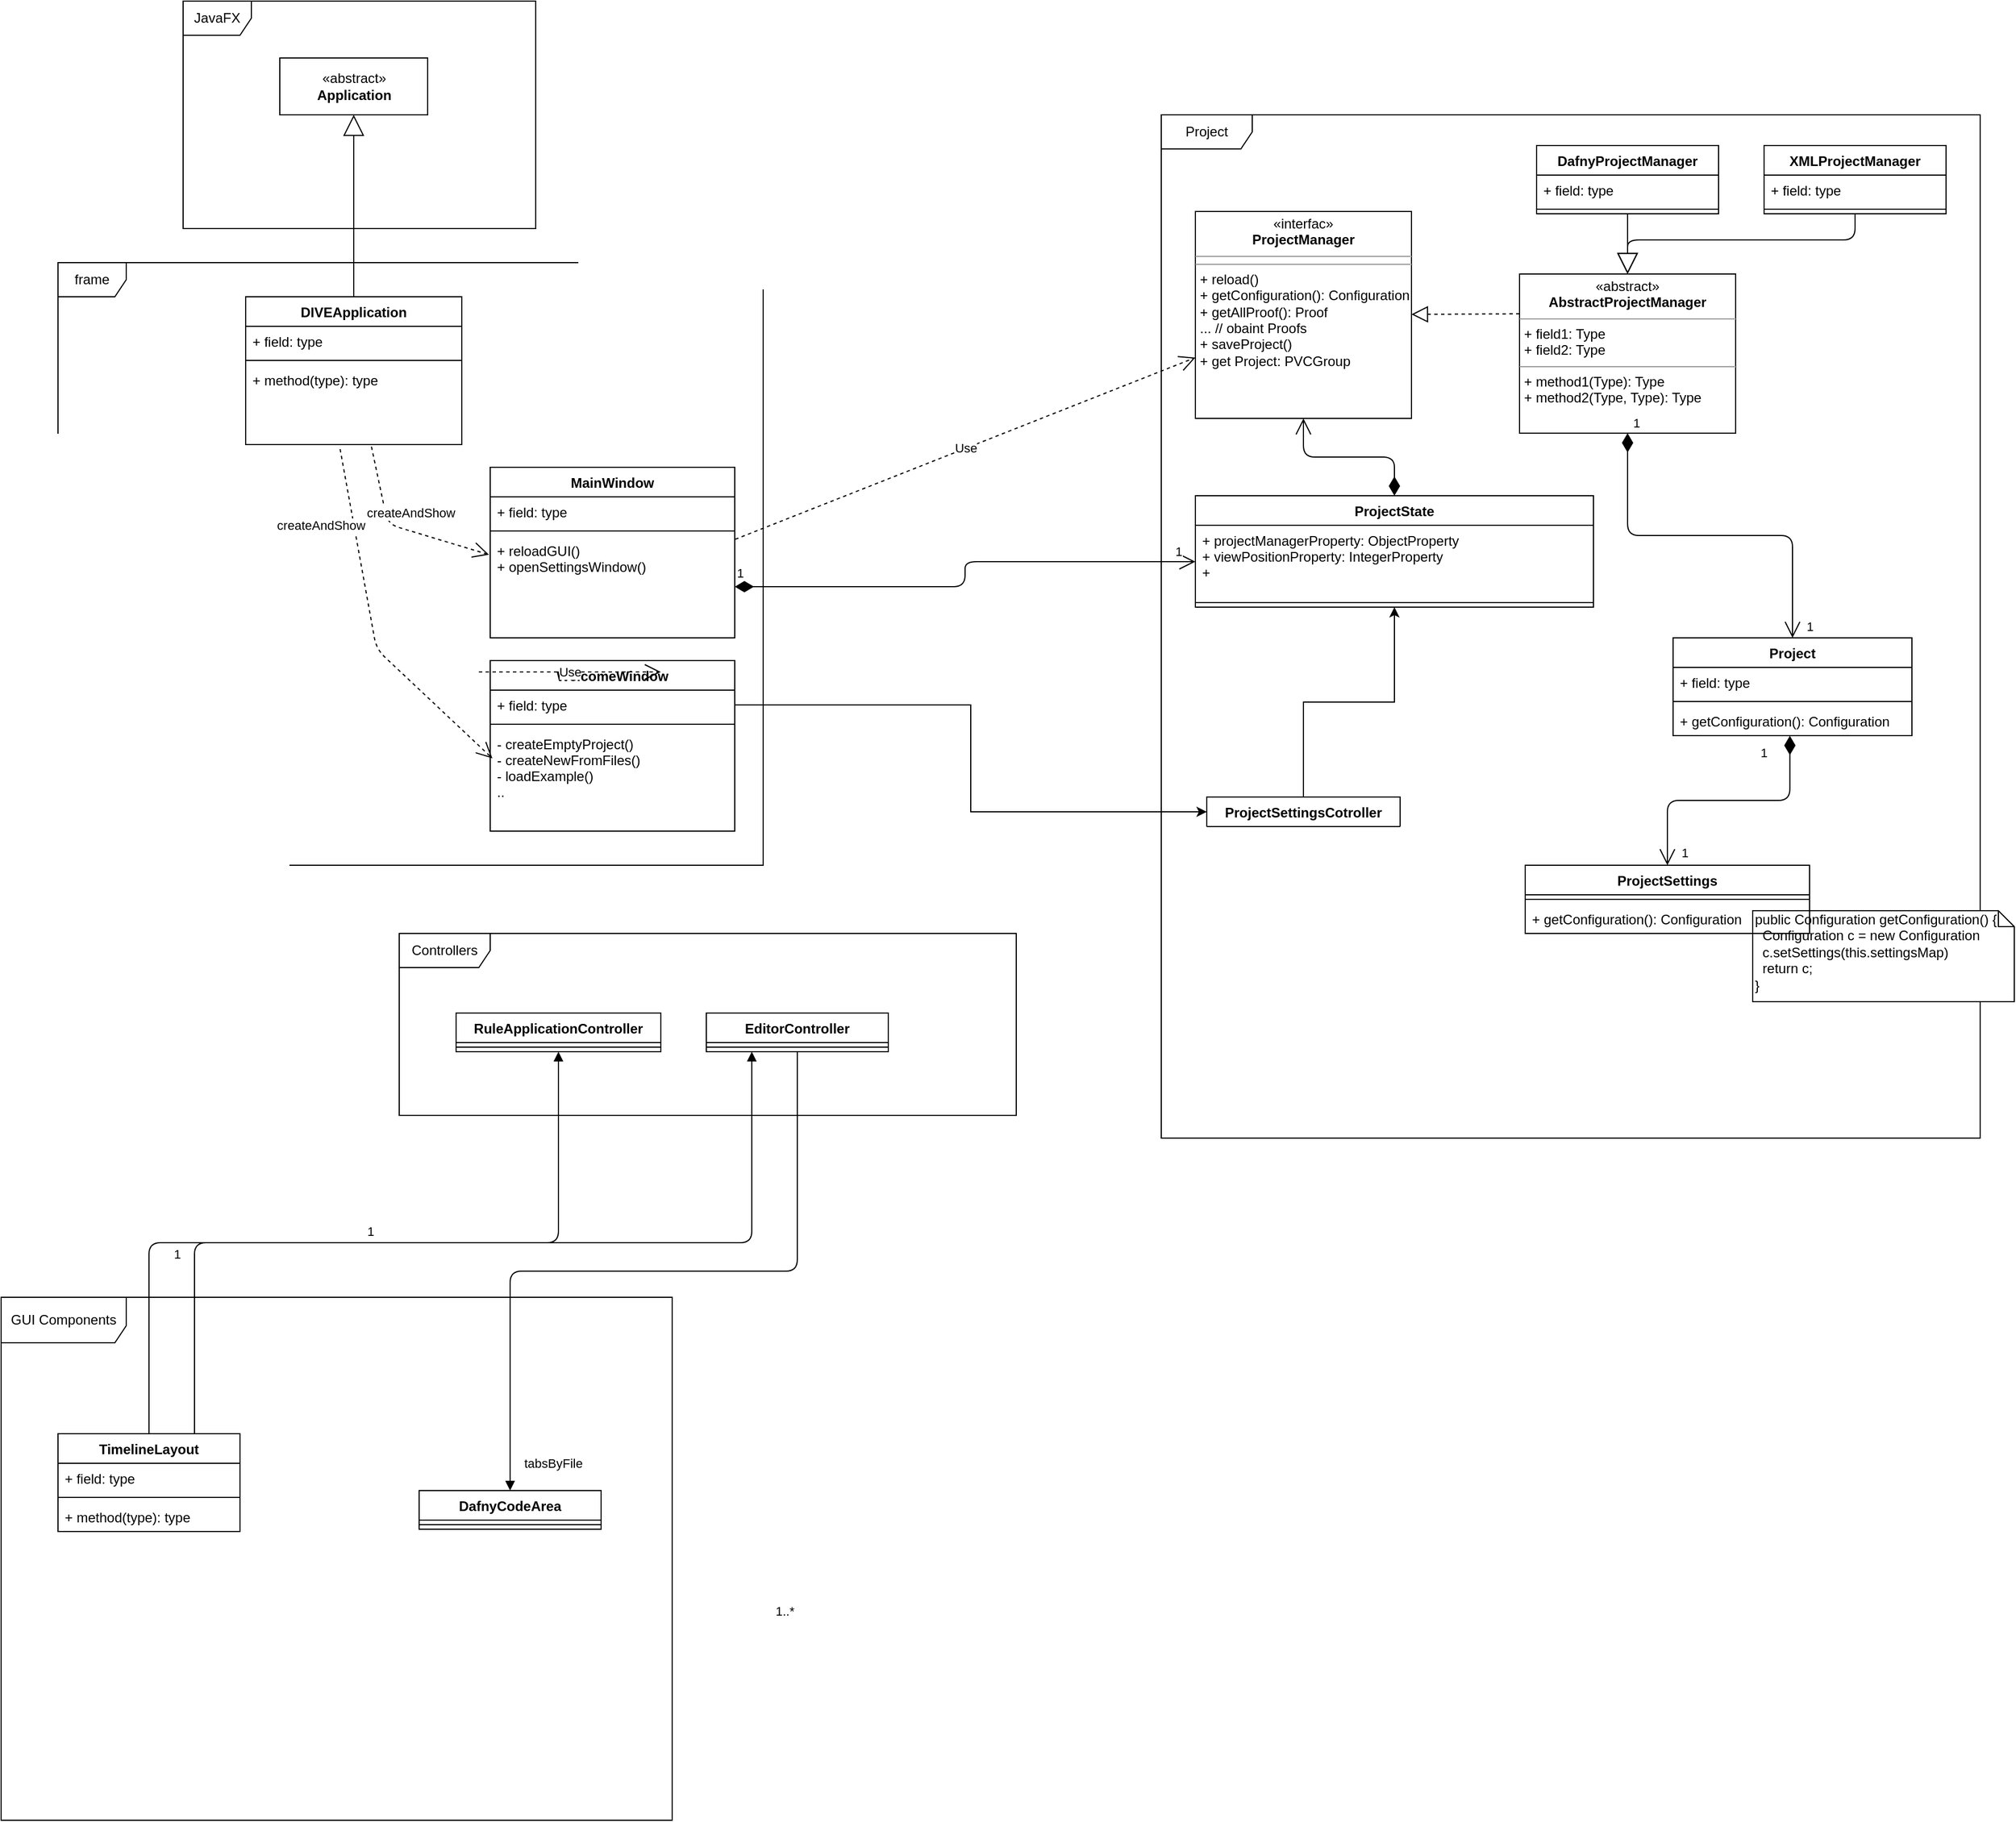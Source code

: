 <mxfile version="13.3.9" type="device"><diagram id="_Q9SxzW-IpmIK27VnH4K" name="Page-1"><mxGraphModel dx="2522" dy="1534" grid="1" gridSize="10" guides="1" tooltips="1" connect="1" arrows="1" fold="1" page="1" pageScale="1" pageWidth="3300" pageHeight="4681" math="0" shadow="0"><root><mxCell id="0"/><mxCell id="1" parent="0"/><mxCell id="-VC4TJ-RuvjRsxBxqfp4-1" value="frame" style="shape=umlFrame;whiteSpace=wrap;html=1;" vertex="1" parent="1"><mxGeometry x="150" y="270" width="620" height="530" as="geometry"/></mxCell><mxCell id="-VC4TJ-RuvjRsxBxqfp4-102" value="MainWindow" style="swimlane;fontStyle=1;align=center;verticalAlign=top;childLayout=stackLayout;horizontal=1;startSize=26;horizontalStack=0;resizeParent=1;resizeParentMax=0;resizeLast=0;collapsible=1;marginBottom=0;" vertex="1" parent="1"><mxGeometry x="530" y="450" width="215" height="150" as="geometry"/></mxCell><mxCell id="-VC4TJ-RuvjRsxBxqfp4-103" value="+ field: type" style="text;strokeColor=none;fillColor=none;align=left;verticalAlign=top;spacingLeft=4;spacingRight=4;overflow=hidden;rotatable=0;points=[[0,0.5],[1,0.5]];portConstraint=eastwest;" vertex="1" parent="-VC4TJ-RuvjRsxBxqfp4-102"><mxGeometry y="26" width="215" height="26" as="geometry"/></mxCell><mxCell id="-VC4TJ-RuvjRsxBxqfp4-104" value="" style="line;strokeWidth=1;fillColor=none;align=left;verticalAlign=middle;spacingTop=-1;spacingLeft=3;spacingRight=3;rotatable=0;labelPosition=right;points=[];portConstraint=eastwest;" vertex="1" parent="-VC4TJ-RuvjRsxBxqfp4-102"><mxGeometry y="52" width="215" height="8" as="geometry"/></mxCell><mxCell id="-VC4TJ-RuvjRsxBxqfp4-105" value="+ reloadGUI()&#xA;+ openSettingsWindow()&#xA;" style="text;strokeColor=none;fillColor=none;align=left;verticalAlign=top;spacingLeft=4;spacingRight=4;overflow=hidden;rotatable=0;points=[[0,0.5],[1,0.5]];portConstraint=eastwest;" vertex="1" parent="-VC4TJ-RuvjRsxBxqfp4-102"><mxGeometry y="60" width="215" height="90" as="geometry"/></mxCell><mxCell id="-VC4TJ-RuvjRsxBxqfp4-83" value="WelcomeWindow" style="swimlane;fontStyle=1;align=center;verticalAlign=top;childLayout=stackLayout;horizontal=1;startSize=26;horizontalStack=0;resizeParent=1;resizeParentMax=0;resizeLast=0;collapsible=1;marginBottom=0;" vertex="1" parent="1"><mxGeometry x="530" y="620" width="215" height="150" as="geometry"/></mxCell><mxCell id="-VC4TJ-RuvjRsxBxqfp4-84" value="+ field: type" style="text;strokeColor=none;fillColor=none;align=left;verticalAlign=top;spacingLeft=4;spacingRight=4;overflow=hidden;rotatable=0;points=[[0,0.5],[1,0.5]];portConstraint=eastwest;" vertex="1" parent="-VC4TJ-RuvjRsxBxqfp4-83"><mxGeometry y="26" width="215" height="26" as="geometry"/></mxCell><mxCell id="-VC4TJ-RuvjRsxBxqfp4-85" value="" style="line;strokeWidth=1;fillColor=none;align=left;verticalAlign=middle;spacingTop=-1;spacingLeft=3;spacingRight=3;rotatable=0;labelPosition=right;points=[];portConstraint=eastwest;" vertex="1" parent="-VC4TJ-RuvjRsxBxqfp4-83"><mxGeometry y="52" width="215" height="8" as="geometry"/></mxCell><mxCell id="-VC4TJ-RuvjRsxBxqfp4-86" value="- createEmptyProject()&#xA;- createNewFromFiles()&#xA;- loadExample()&#xA;..&#xA;&#xA;" style="text;strokeColor=none;fillColor=none;align=left;verticalAlign=top;spacingLeft=4;spacingRight=4;overflow=hidden;rotatable=0;points=[[0,0.5],[1,0.5]];portConstraint=eastwest;" vertex="1" parent="-VC4TJ-RuvjRsxBxqfp4-83"><mxGeometry y="60" width="215" height="90" as="geometry"/></mxCell><mxCell id="-VC4TJ-RuvjRsxBxqfp4-35" value="GUI Components" style="shape=umlFrame;whiteSpace=wrap;html=1;width=110;height=40;" vertex="1" parent="1"><mxGeometry x="100" y="1180" width="590" height="460" as="geometry"/></mxCell><mxCell id="-VC4TJ-RuvjRsxBxqfp4-65" value="Project" style="shape=umlFrame;whiteSpace=wrap;html=1;width=80;height=30;" vertex="1" parent="1"><mxGeometry x="1120" y="140" width="720" height="900" as="geometry"/></mxCell><mxCell id="-VC4TJ-RuvjRsxBxqfp4-10" value="&lt;div&gt;JavaFX&lt;/div&gt;" style="shape=umlFrame;whiteSpace=wrap;html=1;" vertex="1" parent="1"><mxGeometry x="260" y="40" width="310" height="200" as="geometry"/></mxCell><mxCell id="-VC4TJ-RuvjRsxBxqfp4-16" value="«abstract»&lt;br&gt;&lt;b&gt;Application&lt;/b&gt;" style="html=1;" vertex="1" parent="1"><mxGeometry x="345" y="90" width="130" height="50" as="geometry"/></mxCell><mxCell id="-VC4TJ-RuvjRsxBxqfp4-17" value="" style="endArrow=block;endSize=16;endFill=0;html=1;" edge="1" parent="1" source="-VC4TJ-RuvjRsxBxqfp4-6" target="-VC4TJ-RuvjRsxBxqfp4-16"><mxGeometry width="160" relative="1" as="geometry"><mxPoint x="300" y="320" as="sourcePoint"/><mxPoint x="460" y="320" as="targetPoint"/></mxGeometry></mxCell><mxCell id="-VC4TJ-RuvjRsxBxqfp4-71" value="1" style="endArrow=open;html=1;endSize=12;startArrow=diamondThin;startSize=14;startFill=1;edgeStyle=orthogonalEdgeStyle;align=left;verticalAlign=bottom;exitX=0.5;exitY=0;exitDx=0;exitDy=0;" edge="1" parent="1" source="-VC4TJ-RuvjRsxBxqfp4-29" target="-VC4TJ-RuvjRsxBxqfp4-81"><mxGeometry x="-0.091" y="-45" relative="1" as="geometry"><mxPoint x="1230" y="615" as="sourcePoint"/><mxPoint x="1245" y="407" as="targetPoint"/><mxPoint as="offset"/></mxGeometry></mxCell><mxCell id="-VC4TJ-RuvjRsxBxqfp4-72" value="" style="endArrow=block;dashed=1;endFill=0;endSize=12;html=1;exitX=0;exitY=0.25;exitDx=0;exitDy=0;" edge="1" parent="1" source="-VC4TJ-RuvjRsxBxqfp4-79" target="-VC4TJ-RuvjRsxBxqfp4-81"><mxGeometry width="160" relative="1" as="geometry"><mxPoint x="1449.36" y="380.488" as="sourcePoint"/><mxPoint x="1300" y="382" as="targetPoint"/></mxGeometry></mxCell><mxCell id="-VC4TJ-RuvjRsxBxqfp4-79" value="&lt;p style=&quot;margin: 0px ; margin-top: 4px ; text-align: center&quot;&gt;«abstract»&lt;br&gt;&lt;b&gt;AbstractProjectManager&lt;/b&gt;&lt;/p&gt;&lt;hr size=&quot;1&quot;&gt;&lt;p style=&quot;margin: 0px ; margin-left: 4px&quot;&gt;+ field1: Type&lt;br&gt;+ field2: Type&lt;/p&gt;&lt;hr size=&quot;1&quot;&gt;&lt;p style=&quot;margin: 0px ; margin-left: 4px&quot;&gt;+ method1(Type): Type&lt;br&gt;+ method2(Type, Type): Type&lt;/p&gt;" style="verticalAlign=top;align=left;overflow=fill;fontSize=12;fontFamily=Helvetica;html=1;" vertex="1" parent="1"><mxGeometry x="1435" y="280" width="190" height="140" as="geometry"/></mxCell><mxCell id="-VC4TJ-RuvjRsxBxqfp4-53" value="" style="endArrow=block;endSize=16;endFill=0;html=1;exitX=0.5;exitY=1;exitDx=0;exitDy=0;" edge="1" parent="1" source="-VC4TJ-RuvjRsxBxqfp4-48" target="-VC4TJ-RuvjRsxBxqfp4-79"><mxGeometry x="-0.636" y="57" width="160" relative="1" as="geometry"><mxPoint x="1733.04" y="254.196" as="sourcePoint"/><mxPoint x="1530" y="323" as="targetPoint"/><Array as="points"><mxPoint x="1730" y="250"/><mxPoint x="1530" y="250"/></Array><mxPoint as="offset"/></mxGeometry></mxCell><mxCell id="-VC4TJ-RuvjRsxBxqfp4-52" value="" style="endArrow=block;endSize=16;endFill=0;html=1;exitX=0.5;exitY=1;exitDx=0;exitDy=0;" edge="1" parent="1" source="-VC4TJ-RuvjRsxBxqfp4-44" target="-VC4TJ-RuvjRsxBxqfp4-79"><mxGeometry x="-0.273" y="34" width="160" relative="1" as="geometry"><mxPoint x="1530" y="253" as="sourcePoint"/><mxPoint x="1516" y="335" as="targetPoint"/><mxPoint as="offset"/></mxGeometry></mxCell><mxCell id="-VC4TJ-RuvjRsxBxqfp4-81" value="&lt;p style=&quot;margin: 0px ; margin-top: 4px ; text-align: center&quot;&gt;«interfac»&lt;br&gt;&lt;b&gt;ProjectManager&lt;/b&gt;&lt;/p&gt;&lt;hr size=&quot;1&quot;&gt;&lt;hr size=&quot;1&quot;&gt;&lt;p style=&quot;margin: 0px ; margin-left: 4px&quot;&gt;+ reload()&lt;br&gt;&lt;/p&gt;&lt;p style=&quot;margin: 0px ; margin-left: 4px&quot;&gt;+ getConfiguration(): Configuration&lt;/p&gt;&lt;p style=&quot;margin: 0px ; margin-left: 4px&quot;&gt;+ getAllProof(): Proof&lt;/p&gt;&lt;p style=&quot;margin: 0px ; margin-left: 4px&quot;&gt;... // obaint Proofs&lt;/p&gt;&lt;p style=&quot;margin: 0px ; margin-left: 4px&quot;&gt;+ saveProject()&lt;/p&gt;&lt;p style=&quot;margin: 0px ; margin-left: 4px&quot;&gt;+ get Project: PVCGroup&lt;br&gt;&lt;/p&gt;&lt;p style=&quot;margin: 0px ; margin-left: 4px&quot;&gt;&lt;br&gt;&lt;/p&gt;" style="verticalAlign=top;align=left;overflow=fill;fontSize=12;fontFamily=Helvetica;html=1;" vertex="1" parent="1"><mxGeometry x="1150" y="225" width="190" height="182" as="geometry"/></mxCell><mxCell id="-VC4TJ-RuvjRsxBxqfp4-6" value="DIVEApplication" style="swimlane;fontStyle=1;align=center;verticalAlign=top;childLayout=stackLayout;horizontal=1;startSize=26;horizontalStack=0;resizeParent=1;resizeParentMax=0;resizeLast=0;collapsible=1;marginBottom=0;" vertex="1" parent="1"><mxGeometry x="315" y="300" width="190" height="130" as="geometry"/></mxCell><mxCell id="-VC4TJ-RuvjRsxBxqfp4-7" value="+ field: type" style="text;strokeColor=none;fillColor=none;align=left;verticalAlign=top;spacingLeft=4;spacingRight=4;overflow=hidden;rotatable=0;points=[[0,0.5],[1,0.5]];portConstraint=eastwest;" vertex="1" parent="-VC4TJ-RuvjRsxBxqfp4-6"><mxGeometry y="26" width="190" height="26" as="geometry"/></mxCell><mxCell id="-VC4TJ-RuvjRsxBxqfp4-8" value="" style="line;strokeWidth=1;fillColor=none;align=left;verticalAlign=middle;spacingTop=-1;spacingLeft=3;spacingRight=3;rotatable=0;labelPosition=right;points=[];portConstraint=eastwest;" vertex="1" parent="-VC4TJ-RuvjRsxBxqfp4-6"><mxGeometry y="52" width="190" height="8" as="geometry"/></mxCell><mxCell id="-VC4TJ-RuvjRsxBxqfp4-9" value="+ method(type): type" style="text;strokeColor=none;fillColor=none;align=left;verticalAlign=top;spacingLeft=4;spacingRight=4;overflow=hidden;rotatable=0;points=[[0,0.5],[1,0.5]];portConstraint=eastwest;" vertex="1" parent="-VC4TJ-RuvjRsxBxqfp4-6"><mxGeometry y="60" width="190" height="70" as="geometry"/></mxCell><mxCell id="-VC4TJ-RuvjRsxBxqfp4-96" value="1" style="endArrow=open;html=1;endSize=12;startArrow=diamondThin;startSize=14;startFill=1;edgeStyle=orthogonalEdgeStyle;align=left;verticalAlign=bottom;exitX=0.489;exitY=1.006;exitDx=0;exitDy=0;exitPerimeter=0;entryX=0.5;entryY=0;entryDx=0;entryDy=0;" edge="1" parent="1" source="-VC4TJ-RuvjRsxBxqfp4-91" target="-VC4TJ-RuvjRsxBxqfp4-92"><mxGeometry x="-0.238" y="-33" relative="1" as="geometry"><mxPoint x="1420" y="700" as="sourcePoint"/><mxPoint x="1580" y="700" as="targetPoint"/><mxPoint as="offset"/></mxGeometry></mxCell><mxCell id="-VC4TJ-RuvjRsxBxqfp4-126" value="1" style="edgeLabel;html=1;align=center;verticalAlign=middle;resizable=0;points=[];" vertex="1" connectable="0" parent="-VC4TJ-RuvjRsxBxqfp4-96"><mxGeometry x="0.86" y="7" relative="1" as="geometry"><mxPoint x="8" y="3.84" as="offset"/></mxGeometry></mxCell><mxCell id="-VC4TJ-RuvjRsxBxqfp4-101" value="&lt;div&gt;public Configuration getConfiguration() {&lt;/div&gt;&lt;div&gt;&amp;nbsp; Configuration c = new Configuration&lt;/div&gt;&lt;div&gt;&amp;nbsp; c.setSettings(this.settingsMap)&lt;/div&gt;&lt;div&gt;&amp;nbsp; return c;&lt;/div&gt;&lt;div&gt;}&lt;br&gt;&lt;/div&gt;" style="shape=note;whiteSpace=wrap;html=1;size=14;verticalAlign=top;align=left;spacingTop=-6;" vertex="1" parent="1"><mxGeometry x="1640" y="840" width="230" height="80" as="geometry"/></mxCell><mxCell id="-VC4TJ-RuvjRsxBxqfp4-29" value="ProjectState" style="swimlane;fontStyle=1;align=center;verticalAlign=top;childLayout=stackLayout;horizontal=1;startSize=26;horizontalStack=0;resizeParent=1;resizeParentMax=0;resizeLast=0;collapsible=1;marginBottom=0;" vertex="1" parent="1"><mxGeometry x="1150" y="475" width="350" height="98" as="geometry"/></mxCell><mxCell id="-VC4TJ-RuvjRsxBxqfp4-30" value="+ projectManagerProperty: ObjectProperty&#xA;+ viewPositionProperty: IntegerProperty&#xA;+ &#xA;&#xA;" style="text;strokeColor=none;fillColor=none;align=left;verticalAlign=top;spacingLeft=4;spacingRight=4;overflow=hidden;rotatable=0;points=[[0,0.5],[1,0.5]];portConstraint=eastwest;" vertex="1" parent="-VC4TJ-RuvjRsxBxqfp4-29"><mxGeometry y="26" width="350" height="64" as="geometry"/></mxCell><mxCell id="-VC4TJ-RuvjRsxBxqfp4-31" value="" style="line;strokeWidth=1;fillColor=none;align=left;verticalAlign=middle;spacingTop=-1;spacingLeft=3;spacingRight=3;rotatable=0;labelPosition=right;points=[];portConstraint=eastwest;" vertex="1" parent="-VC4TJ-RuvjRsxBxqfp4-29"><mxGeometry y="90" width="350" height="8" as="geometry"/></mxCell><mxCell id="-VC4TJ-RuvjRsxBxqfp4-44" value="DafnyProjectManager" style="swimlane;fontStyle=1;align=center;verticalAlign=top;childLayout=stackLayout;horizontal=1;startSize=26;horizontalStack=0;resizeParent=1;resizeParentMax=0;resizeLast=0;collapsible=1;marginBottom=0;" vertex="1" parent="1"><mxGeometry x="1450" y="167" width="160" height="60" as="geometry"/></mxCell><mxCell id="-VC4TJ-RuvjRsxBxqfp4-45" value="+ field: type" style="text;strokeColor=none;fillColor=none;align=left;verticalAlign=top;spacingLeft=4;spacingRight=4;overflow=hidden;rotatable=0;points=[[0,0.5],[1,0.5]];portConstraint=eastwest;" vertex="1" parent="-VC4TJ-RuvjRsxBxqfp4-44"><mxGeometry y="26" width="160" height="26" as="geometry"/></mxCell><mxCell id="-VC4TJ-RuvjRsxBxqfp4-46" value="" style="line;strokeWidth=1;fillColor=none;align=left;verticalAlign=middle;spacingTop=-1;spacingLeft=3;spacingRight=3;rotatable=0;labelPosition=right;points=[];portConstraint=eastwest;" vertex="1" parent="-VC4TJ-RuvjRsxBxqfp4-44"><mxGeometry y="52" width="160" height="8" as="geometry"/></mxCell><mxCell id="-VC4TJ-RuvjRsxBxqfp4-48" value="XMLProjectManager" style="swimlane;fontStyle=1;align=center;verticalAlign=top;childLayout=stackLayout;horizontal=1;startSize=26;horizontalStack=0;resizeParent=1;resizeParentMax=0;resizeLast=0;collapsible=1;marginBottom=0;" vertex="1" parent="1"><mxGeometry x="1650" y="167" width="160" height="60" as="geometry"/></mxCell><mxCell id="-VC4TJ-RuvjRsxBxqfp4-49" value="+ field: type" style="text;strokeColor=none;fillColor=none;align=left;verticalAlign=top;spacingLeft=4;spacingRight=4;overflow=hidden;rotatable=0;points=[[0,0.5],[1,0.5]];portConstraint=eastwest;" vertex="1" parent="-VC4TJ-RuvjRsxBxqfp4-48"><mxGeometry y="26" width="160" height="26" as="geometry"/></mxCell><mxCell id="-VC4TJ-RuvjRsxBxqfp4-50" value="" style="line;strokeWidth=1;fillColor=none;align=left;verticalAlign=middle;spacingTop=-1;spacingLeft=3;spacingRight=3;rotatable=0;labelPosition=right;points=[];portConstraint=eastwest;" vertex="1" parent="-VC4TJ-RuvjRsxBxqfp4-48"><mxGeometry y="52" width="160" height="8" as="geometry"/></mxCell><mxCell id="-VC4TJ-RuvjRsxBxqfp4-92" value="ProjectSettings" style="swimlane;fontStyle=1;align=center;verticalAlign=top;childLayout=stackLayout;horizontal=1;startSize=26;horizontalStack=0;resizeParent=1;resizeParentMax=0;resizeLast=0;collapsible=1;marginBottom=0;" vertex="1" parent="1"><mxGeometry x="1440" y="800" width="250" height="60" as="geometry"/></mxCell><mxCell id="-VC4TJ-RuvjRsxBxqfp4-94" value="" style="line;strokeWidth=1;fillColor=none;align=left;verticalAlign=middle;spacingTop=-1;spacingLeft=3;spacingRight=3;rotatable=0;labelPosition=right;points=[];portConstraint=eastwest;" vertex="1" parent="-VC4TJ-RuvjRsxBxqfp4-92"><mxGeometry y="26" width="250" height="8" as="geometry"/></mxCell><mxCell id="-VC4TJ-RuvjRsxBxqfp4-95" value="+ getConfiguration(): Configuration" style="text;strokeColor=none;fillColor=none;align=left;verticalAlign=top;spacingLeft=4;spacingRight=4;overflow=hidden;rotatable=0;points=[[0,0.5],[1,0.5]];portConstraint=eastwest;" vertex="1" parent="-VC4TJ-RuvjRsxBxqfp4-92"><mxGeometry y="34" width="250" height="26" as="geometry"/></mxCell><mxCell id="-VC4TJ-RuvjRsxBxqfp4-88" value="Project" style="swimlane;fontStyle=1;align=center;verticalAlign=top;childLayout=stackLayout;horizontal=1;startSize=26;horizontalStack=0;resizeParent=1;resizeParentMax=0;resizeLast=0;collapsible=1;marginBottom=0;" vertex="1" parent="1"><mxGeometry x="1570" y="600" width="210" height="86" as="geometry"/></mxCell><mxCell id="-VC4TJ-RuvjRsxBxqfp4-89" value="+ field: type" style="text;strokeColor=none;fillColor=none;align=left;verticalAlign=top;spacingLeft=4;spacingRight=4;overflow=hidden;rotatable=0;points=[[0,0.5],[1,0.5]];portConstraint=eastwest;" vertex="1" parent="-VC4TJ-RuvjRsxBxqfp4-88"><mxGeometry y="26" width="210" height="26" as="geometry"/></mxCell><mxCell id="-VC4TJ-RuvjRsxBxqfp4-90" value="" style="line;strokeWidth=1;fillColor=none;align=left;verticalAlign=middle;spacingTop=-1;spacingLeft=3;spacingRight=3;rotatable=0;labelPosition=right;points=[];portConstraint=eastwest;" vertex="1" parent="-VC4TJ-RuvjRsxBxqfp4-88"><mxGeometry y="52" width="210" height="8" as="geometry"/></mxCell><mxCell id="-VC4TJ-RuvjRsxBxqfp4-91" value="+ getConfiguration(): Configuration" style="text;strokeColor=none;fillColor=none;align=left;verticalAlign=top;spacingLeft=4;spacingRight=4;overflow=hidden;rotatable=0;points=[[0,0.5],[1,0.5]];portConstraint=eastwest;" vertex="1" parent="-VC4TJ-RuvjRsxBxqfp4-88"><mxGeometry y="60" width="210" height="26" as="geometry"/></mxCell><mxCell id="-VC4TJ-RuvjRsxBxqfp4-127" value="tabsByFile" style="endArrow=block;endFill=1;html=1;edgeStyle=orthogonalEdgeStyle;align=left;verticalAlign=top;exitX=0.5;exitY=1;exitDx=0;exitDy=0;entryX=0.5;entryY=0;entryDx=0;entryDy=0;" edge="1" parent="1" source="-VC4TJ-RuvjRsxBxqfp4-120" target="-VC4TJ-RuvjRsxBxqfp4-116"><mxGeometry x="0.883" y="10" relative="1" as="geometry"><mxPoint x="461.04" y="1079.012" as="sourcePoint"/><mxPoint x="940" y="1280" as="targetPoint"/><mxPoint as="offset"/></mxGeometry></mxCell><mxCell id="-VC4TJ-RuvjRsxBxqfp4-128" value="1..*" style="edgeLabel;resizable=0;html=1;align=left;verticalAlign=bottom;" connectable="0" vertex="1" parent="-VC4TJ-RuvjRsxBxqfp4-127"><mxGeometry x="-1" relative="1" as="geometry"><mxPoint x="-21.04" y="500.99" as="offset"/></mxGeometry></mxCell><mxCell id="-VC4TJ-RuvjRsxBxqfp4-134" value="" style="endArrow=block;endFill=1;html=1;edgeStyle=orthogonalEdgeStyle;align=left;verticalAlign=top;exitX=0.5;exitY=0;exitDx=0;exitDy=0;entryX=0.5;entryY=1;entryDx=0;entryDy=0;" edge="1" parent="1" source="-VC4TJ-RuvjRsxBxqfp4-36" target="-VC4TJ-RuvjRsxBxqfp4-129"><mxGeometry x="0.682" y="-20" relative="1" as="geometry"><mxPoint x="400" y="1130" as="sourcePoint"/><mxPoint x="560" y="1130" as="targetPoint"/><mxPoint as="offset"/></mxGeometry></mxCell><mxCell id="-VC4TJ-RuvjRsxBxqfp4-135" value="1" style="edgeLabel;resizable=0;html=1;align=left;verticalAlign=bottom;" connectable="0" vertex="1" parent="-VC4TJ-RuvjRsxBxqfp4-134"><mxGeometry x="-1" relative="1" as="geometry"><mxPoint x="20" y="-150" as="offset"/></mxGeometry></mxCell><mxCell id="-VC4TJ-RuvjRsxBxqfp4-136" value="" style="endArrow=block;endFill=1;html=1;edgeStyle=orthogonalEdgeStyle;align=left;verticalAlign=top;exitX=0.75;exitY=0;exitDx=0;exitDy=0;entryX=0.25;entryY=1;entryDx=0;entryDy=0;" edge="1" parent="1" source="-VC4TJ-RuvjRsxBxqfp4-36" target="-VC4TJ-RuvjRsxBxqfp4-120"><mxGeometry x="0.977" y="19" relative="1" as="geometry"><mxPoint x="400" y="1130" as="sourcePoint"/><mxPoint x="439" y="1060" as="targetPoint"/><mxPoint as="offset"/></mxGeometry></mxCell><mxCell id="-VC4TJ-RuvjRsxBxqfp4-137" value="1" style="edgeLabel;resizable=0;html=1;align=left;verticalAlign=bottom;" connectable="0" vertex="1" parent="-VC4TJ-RuvjRsxBxqfp4-136"><mxGeometry x="-1" relative="1" as="geometry"><mxPoint x="150" y="-170" as="offset"/></mxGeometry></mxCell><mxCell id="-VC4TJ-RuvjRsxBxqfp4-36" value="TimelineLayout" style="swimlane;fontStyle=1;align=center;verticalAlign=top;childLayout=stackLayout;horizontal=1;startSize=26;horizontalStack=0;resizeParent=1;resizeParentMax=0;resizeLast=0;collapsible=1;marginBottom=0;" vertex="1" parent="1"><mxGeometry x="150" y="1300" width="160" height="86" as="geometry"/></mxCell><mxCell id="-VC4TJ-RuvjRsxBxqfp4-37" value="+ field: type" style="text;strokeColor=none;fillColor=none;align=left;verticalAlign=top;spacingLeft=4;spacingRight=4;overflow=hidden;rotatable=0;points=[[0,0.5],[1,0.5]];portConstraint=eastwest;" vertex="1" parent="-VC4TJ-RuvjRsxBxqfp4-36"><mxGeometry y="26" width="160" height="26" as="geometry"/></mxCell><mxCell id="-VC4TJ-RuvjRsxBxqfp4-38" value="" style="line;strokeWidth=1;fillColor=none;align=left;verticalAlign=middle;spacingTop=-1;spacingLeft=3;spacingRight=3;rotatable=0;labelPosition=right;points=[];portConstraint=eastwest;" vertex="1" parent="-VC4TJ-RuvjRsxBxqfp4-36"><mxGeometry y="52" width="160" height="8" as="geometry"/></mxCell><mxCell id="-VC4TJ-RuvjRsxBxqfp4-39" value="+ method(type): type" style="text;strokeColor=none;fillColor=none;align=left;verticalAlign=top;spacingLeft=4;spacingRight=4;overflow=hidden;rotatable=0;points=[[0,0.5],[1,0.5]];portConstraint=eastwest;" vertex="1" parent="-VC4TJ-RuvjRsxBxqfp4-36"><mxGeometry y="60" width="160" height="26" as="geometry"/></mxCell><mxCell id="-VC4TJ-RuvjRsxBxqfp4-116" value="DafnyCodeArea" style="swimlane;fontStyle=1;align=center;verticalAlign=top;childLayout=stackLayout;horizontal=1;startSize=26;horizontalStack=0;resizeParent=1;resizeParentMax=0;resizeLast=0;collapsible=1;marginBottom=0;" vertex="1" parent="1"><mxGeometry x="467.5" y="1350" width="160" height="34" as="geometry"/></mxCell><mxCell id="-VC4TJ-RuvjRsxBxqfp4-118" value="" style="line;strokeWidth=1;fillColor=none;align=left;verticalAlign=middle;spacingTop=-1;spacingLeft=3;spacingRight=3;rotatable=0;labelPosition=right;points=[];portConstraint=eastwest;" vertex="1" parent="-VC4TJ-RuvjRsxBxqfp4-116"><mxGeometry y="26" width="160" height="8" as="geometry"/></mxCell><mxCell id="-VC4TJ-RuvjRsxBxqfp4-140" style="edgeStyle=orthogonalEdgeStyle;rounded=0;orthogonalLoop=1;jettySize=auto;html=1;exitX=0.5;exitY=0;exitDx=0;exitDy=0;entryX=0.5;entryY=1;entryDx=0;entryDy=0;" edge="1" parent="1" source="-VC4TJ-RuvjRsxBxqfp4-21" target="-VC4TJ-RuvjRsxBxqfp4-29"><mxGeometry relative="1" as="geometry"/></mxCell><mxCell id="-VC4TJ-RuvjRsxBxqfp4-141" value="1" style="endArrow=open;html=1;endSize=12;startArrow=diamondThin;startSize=14;startFill=1;edgeStyle=orthogonalEdgeStyle;align=left;verticalAlign=bottom;exitX=0.5;exitY=1;exitDx=0;exitDy=0;" edge="1" parent="1" source="-VC4TJ-RuvjRsxBxqfp4-79" target="-VC4TJ-RuvjRsxBxqfp4-88"><mxGeometry x="-1" y="3" relative="1" as="geometry"><mxPoint x="1290" y="560" as="sourcePoint"/><mxPoint x="1450" y="560" as="targetPoint"/></mxGeometry></mxCell><mxCell id="-VC4TJ-RuvjRsxBxqfp4-142" value="1" style="edgeLabel;html=1;align=center;verticalAlign=middle;resizable=0;points=[];" vertex="1" connectable="0" parent="-VC4TJ-RuvjRsxBxqfp4-141"><mxGeometry x="0.926" relative="1" as="geometry"><mxPoint x="15" y="2" as="offset"/></mxGeometry></mxCell><mxCell id="-VC4TJ-RuvjRsxBxqfp4-21" value="ProjectSettingsCotroller" style="swimlane;fontStyle=1;align=center;verticalAlign=top;childLayout=stackLayout;horizontal=1;startSize=26;horizontalStack=0;resizeParent=1;resizeParentMax=0;resizeLast=0;collapsible=1;marginBottom=0;" vertex="1" collapsed="1" parent="1"><mxGeometry x="1160" y="740" width="170" height="26" as="geometry"><mxRectangle x="650" y="540" width="190" height="86" as="alternateBounds"/></mxGeometry></mxCell><mxCell id="-VC4TJ-RuvjRsxBxqfp4-22" value="+ field: type" style="text;strokeColor=none;fillColor=none;align=left;verticalAlign=top;spacingLeft=4;spacingRight=4;overflow=hidden;rotatable=0;points=[[0,0.5],[1,0.5]];portConstraint=eastwest;" vertex="1" parent="-VC4TJ-RuvjRsxBxqfp4-21"><mxGeometry y="26" width="170" height="26" as="geometry"/></mxCell><mxCell id="-VC4TJ-RuvjRsxBxqfp4-23" value="" style="line;strokeWidth=1;fillColor=none;align=left;verticalAlign=middle;spacingTop=-1;spacingLeft=3;spacingRight=3;rotatable=0;labelPosition=right;points=[];portConstraint=eastwest;" vertex="1" parent="-VC4TJ-RuvjRsxBxqfp4-21"><mxGeometry y="52" width="170" height="8" as="geometry"/></mxCell><mxCell id="-VC4TJ-RuvjRsxBxqfp4-24" value="+ method(type): type" style="text;strokeColor=none;fillColor=none;align=left;verticalAlign=top;spacingLeft=4;spacingRight=4;overflow=hidden;rotatable=0;points=[[0,0.5],[1,0.5]];portConstraint=eastwest;" vertex="1" parent="-VC4TJ-RuvjRsxBxqfp4-21"><mxGeometry y="60" width="170" height="26" as="geometry"/></mxCell><mxCell id="-VC4TJ-RuvjRsxBxqfp4-144" style="edgeStyle=orthogonalEdgeStyle;rounded=0;orthogonalLoop=1;jettySize=auto;html=1;exitX=1;exitY=0.5;exitDx=0;exitDy=0;entryX=0;entryY=0.5;entryDx=0;entryDy=0;" edge="1" parent="1" source="-VC4TJ-RuvjRsxBxqfp4-84" target="-VC4TJ-RuvjRsxBxqfp4-21"><mxGeometry relative="1" as="geometry"/></mxCell><mxCell id="-VC4TJ-RuvjRsxBxqfp4-145" value="createAndShow" style="endArrow=open;endSize=12;dashed=1;html=1;exitX=0.437;exitY=1.057;exitDx=0;exitDy=0;exitPerimeter=0;entryX=0.009;entryY=0.289;entryDx=0;entryDy=0;entryPerimeter=0;" edge="1" parent="1" source="-VC4TJ-RuvjRsxBxqfp4-9" target="-VC4TJ-RuvjRsxBxqfp4-86"><mxGeometry x="-0.609" y="-29" width="160" relative="1" as="geometry"><mxPoint x="800" y="690" as="sourcePoint"/><mxPoint x="960" y="690" as="targetPoint"/><Array as="points"><mxPoint x="430" y="610"/></Array><mxPoint as="offset"/></mxGeometry></mxCell><mxCell id="-VC4TJ-RuvjRsxBxqfp4-146" value="createAndShow" style="endArrow=open;endSize=12;dashed=1;html=1;exitX=0.582;exitY=1.026;exitDx=0;exitDy=0;exitPerimeter=0;entryX=-0.005;entryY=0.187;entryDx=0;entryDy=0;entryPerimeter=0;" edge="1" parent="1" source="-VC4TJ-RuvjRsxBxqfp4-9" target="-VC4TJ-RuvjRsxBxqfp4-105"><mxGeometry x="0.057" y="15" width="160" relative="1" as="geometry"><mxPoint x="640" y="620" as="sourcePoint"/><mxPoint x="800" y="620" as="targetPoint"/><Array as="points"><mxPoint x="440" y="500"/></Array><mxPoint as="offset"/></mxGeometry></mxCell><mxCell id="-VC4TJ-RuvjRsxBxqfp4-148" value="Use" style="endArrow=open;endSize=12;dashed=1;html=1;" edge="1" parent="1"><mxGeometry width="160" relative="1" as="geometry"><mxPoint x="520" y="630" as="sourcePoint"/><mxPoint x="680" y="630" as="targetPoint"/></mxGeometry></mxCell><mxCell id="-VC4TJ-RuvjRsxBxqfp4-149" value="Use" style="endArrow=open;endSize=12;dashed=1;html=1;exitX=1.002;exitY=0.037;exitDx=0;exitDy=0;exitPerimeter=0;" edge="1" parent="1" source="-VC4TJ-RuvjRsxBxqfp4-105" target="-VC4TJ-RuvjRsxBxqfp4-81"><mxGeometry width="160" relative="1" as="geometry"><mxPoint x="745" y="510" as="sourcePoint"/><mxPoint x="905" y="510" as="targetPoint"/></mxGeometry></mxCell><mxCell id="-VC4TJ-RuvjRsxBxqfp4-151" value="1" style="endArrow=open;html=1;endSize=12;startArrow=diamondThin;startSize=14;startFill=1;edgeStyle=orthogonalEdgeStyle;align=left;verticalAlign=bottom;exitX=1;exitY=0.5;exitDx=0;exitDy=0;entryX=0;entryY=0.5;entryDx=0;entryDy=0;" edge="1" parent="1" source="-VC4TJ-RuvjRsxBxqfp4-105" target="-VC4TJ-RuvjRsxBxqfp4-30"><mxGeometry x="-1" y="3" relative="1" as="geometry"><mxPoint x="970" y="700" as="sourcePoint"/><mxPoint x="1130" y="700" as="targetPoint"/></mxGeometry></mxCell><mxCell id="-VC4TJ-RuvjRsxBxqfp4-153" value="1" style="edgeLabel;html=1;align=center;verticalAlign=middle;resizable=0;points=[];" vertex="1" connectable="0" parent="-VC4TJ-RuvjRsxBxqfp4-151"><mxGeometry x="0.929" y="2" relative="1" as="geometry"><mxPoint y="-7" as="offset"/></mxGeometry></mxCell><mxCell id="-VC4TJ-RuvjRsxBxqfp4-157" value="" style="group" vertex="1" connectable="0" parent="1"><mxGeometry x="450" y="860" width="542.5" height="160" as="geometry"/></mxCell><mxCell id="-VC4TJ-RuvjRsxBxqfp4-106" value="Controllers" style="shape=umlFrame;whiteSpace=wrap;html=1;width=80;height=30;" vertex="1" parent="-VC4TJ-RuvjRsxBxqfp4-157"><mxGeometry width="542.5" height="160" as="geometry"/></mxCell><mxCell id="-VC4TJ-RuvjRsxBxqfp4-120" value="EditorController" style="swimlane;fontStyle=1;align=center;verticalAlign=top;childLayout=stackLayout;horizontal=1;startSize=26;horizontalStack=0;resizeParent=1;resizeParentMax=0;resizeLast=0;collapsible=1;marginBottom=0;" vertex="1" parent="-VC4TJ-RuvjRsxBxqfp4-157"><mxGeometry x="270" y="70" width="160" height="34" as="geometry"/></mxCell><mxCell id="-VC4TJ-RuvjRsxBxqfp4-122" value="" style="line;strokeWidth=1;fillColor=none;align=left;verticalAlign=middle;spacingTop=-1;spacingLeft=3;spacingRight=3;rotatable=0;labelPosition=right;points=[];portConstraint=eastwest;" vertex="1" parent="-VC4TJ-RuvjRsxBxqfp4-120"><mxGeometry y="26" width="160" height="8" as="geometry"/></mxCell><mxCell id="-VC4TJ-RuvjRsxBxqfp4-129" value="RuleApplicationController" style="swimlane;fontStyle=1;align=center;verticalAlign=top;childLayout=stackLayout;horizontal=1;startSize=26;horizontalStack=0;resizeParent=1;resizeParentMax=0;resizeLast=0;collapsible=1;marginBottom=0;" vertex="1" parent="-VC4TJ-RuvjRsxBxqfp4-157"><mxGeometry x="50" y="70" width="180" height="34" as="geometry"/></mxCell><mxCell id="-VC4TJ-RuvjRsxBxqfp4-131" value="" style="line;strokeWidth=1;fillColor=none;align=left;verticalAlign=middle;spacingTop=-1;spacingLeft=3;spacingRight=3;rotatable=0;labelPosition=right;points=[];portConstraint=eastwest;" vertex="1" parent="-VC4TJ-RuvjRsxBxqfp4-129"><mxGeometry y="26" width="180" height="8" as="geometry"/></mxCell></root></mxGraphModel></diagram></mxfile>